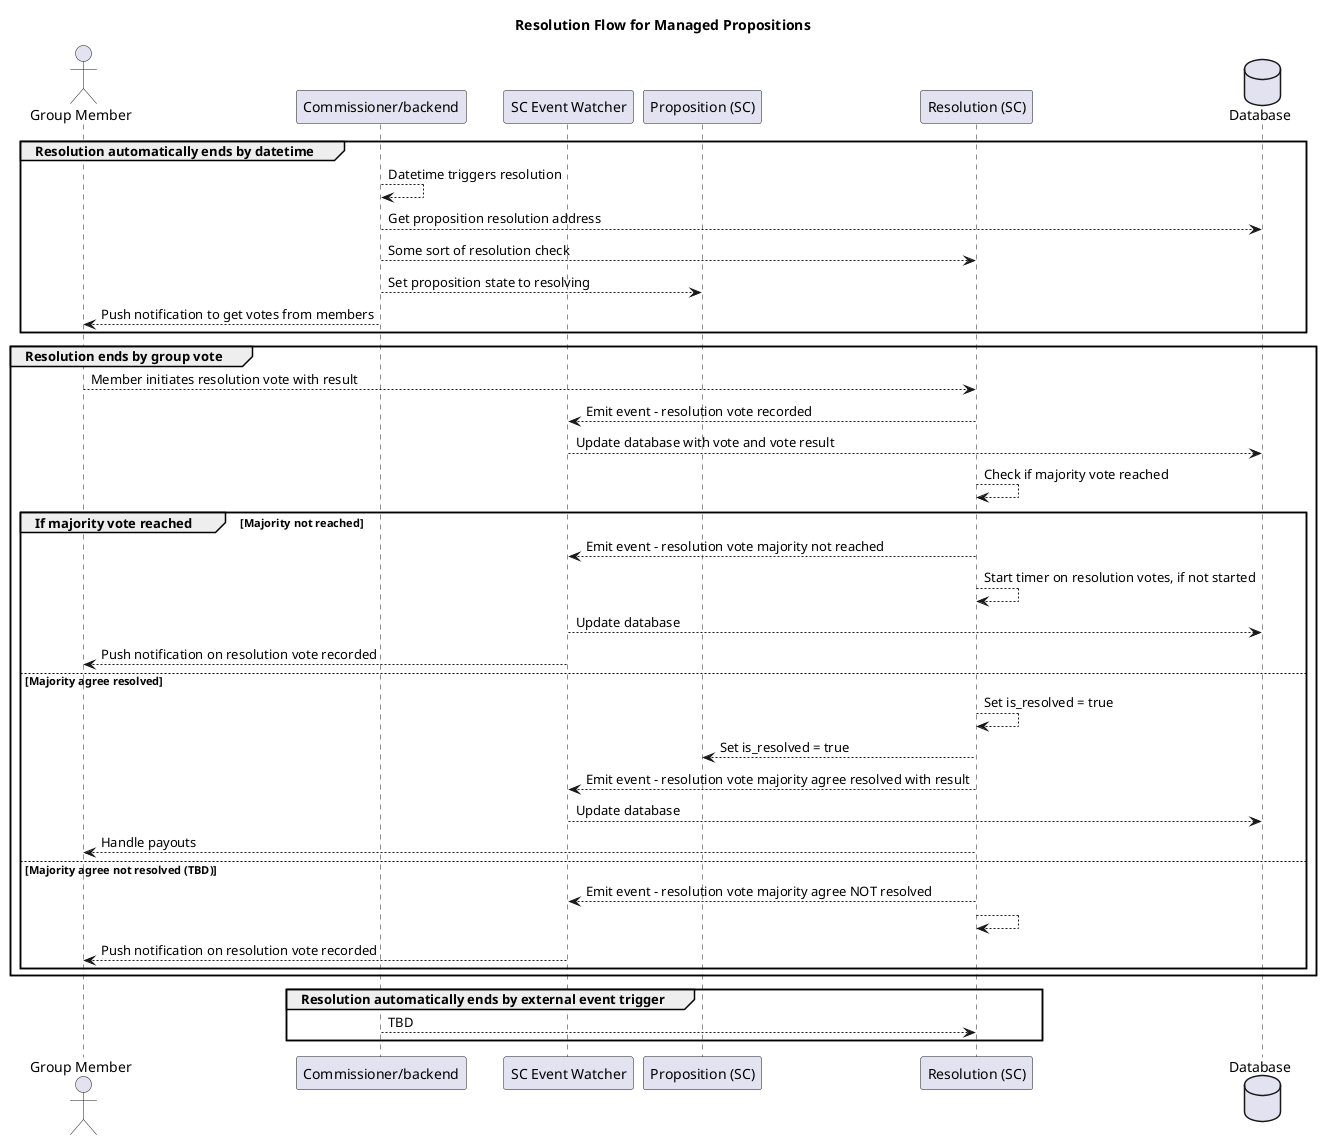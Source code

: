 @startuml resolution_flow

title Resolution Flow for Managed Propositions

actor "Group Member" as member
participant "Commissioner/backend" as commissioner
participant "SC Event Watcher" as watcher
participant "Proposition (SC)" as proposition
participant "Resolution (SC)" as resolution
database Database as db

group Resolution automatically ends by datetime
    commissioner --> commissioner : Datetime triggers resolution
    commissioner --> db : Get proposition resolution address
    commissioner --> resolution : Some sort of resolution check
    commissioner --> proposition : Set proposition state to resolving
    commissioner --> member : Push notification to get votes from members
end

group Resolution ends by group vote
    member --> resolution : Member initiates resolution vote with result 
    resolution --> watcher : Emit event - resolution vote recorded
    watcher --> db : Update database with vote and vote result
    resolution --> resolution : Check if majority vote reached

    group If majority vote reached [Majority not reached]
        resolution --> watcher : Emit event - resolution vote majority not reached
        resolution --> resolution : Start timer on resolution votes, if not started
        watcher --> db : Update database
        watcher --> member : Push notification on resolution vote recorded
    else Majority agree resolved
        resolution --> resolution : Set is_resolved = true 
        resolution --> proposition : Set is_resolved = true
        resolution --> watcher : Emit event - resolution vote majority agree resolved with result
        watcher --> db : Update database
        resolution --> member : Handle payouts
    else Majority agree not resolved (TBD)
        resolution --> watcher : Emit event - resolution vote majority agree NOT resolved
        resolution --> resolution : 
        watcher --> member : Push notification on resolution vote recorded
    end

end

group Resolution automatically ends by external event trigger
    commissioner --> resolution : TBD
end

' --> "Commissioner initiates resolution of proposition"

' (*) --> if "How does resolution end?" then
'     -->[Automatically by date] "Resolution Contract checks datetime"
' else
'     -->[Automatically by event] "Resolution ends by event"
' endif
' "RC initiates vote [emits event]" --> "BR backend sees vote initiation for proposition"

' "Commissioner initiates resolution of proposition" --> (*)

' start
' if (Resolved automatically by date?) then (yes)
'     :Commissioner initiates resolution of proposition;
' elseif (Resolved automatically by external event?) then (yes)
'     :TBD/not supported yet;
' elseif (Resolved by group vote?) then (yes)
'     :Group member initiates resolution of proposition;
' endif

' stop

@enduml